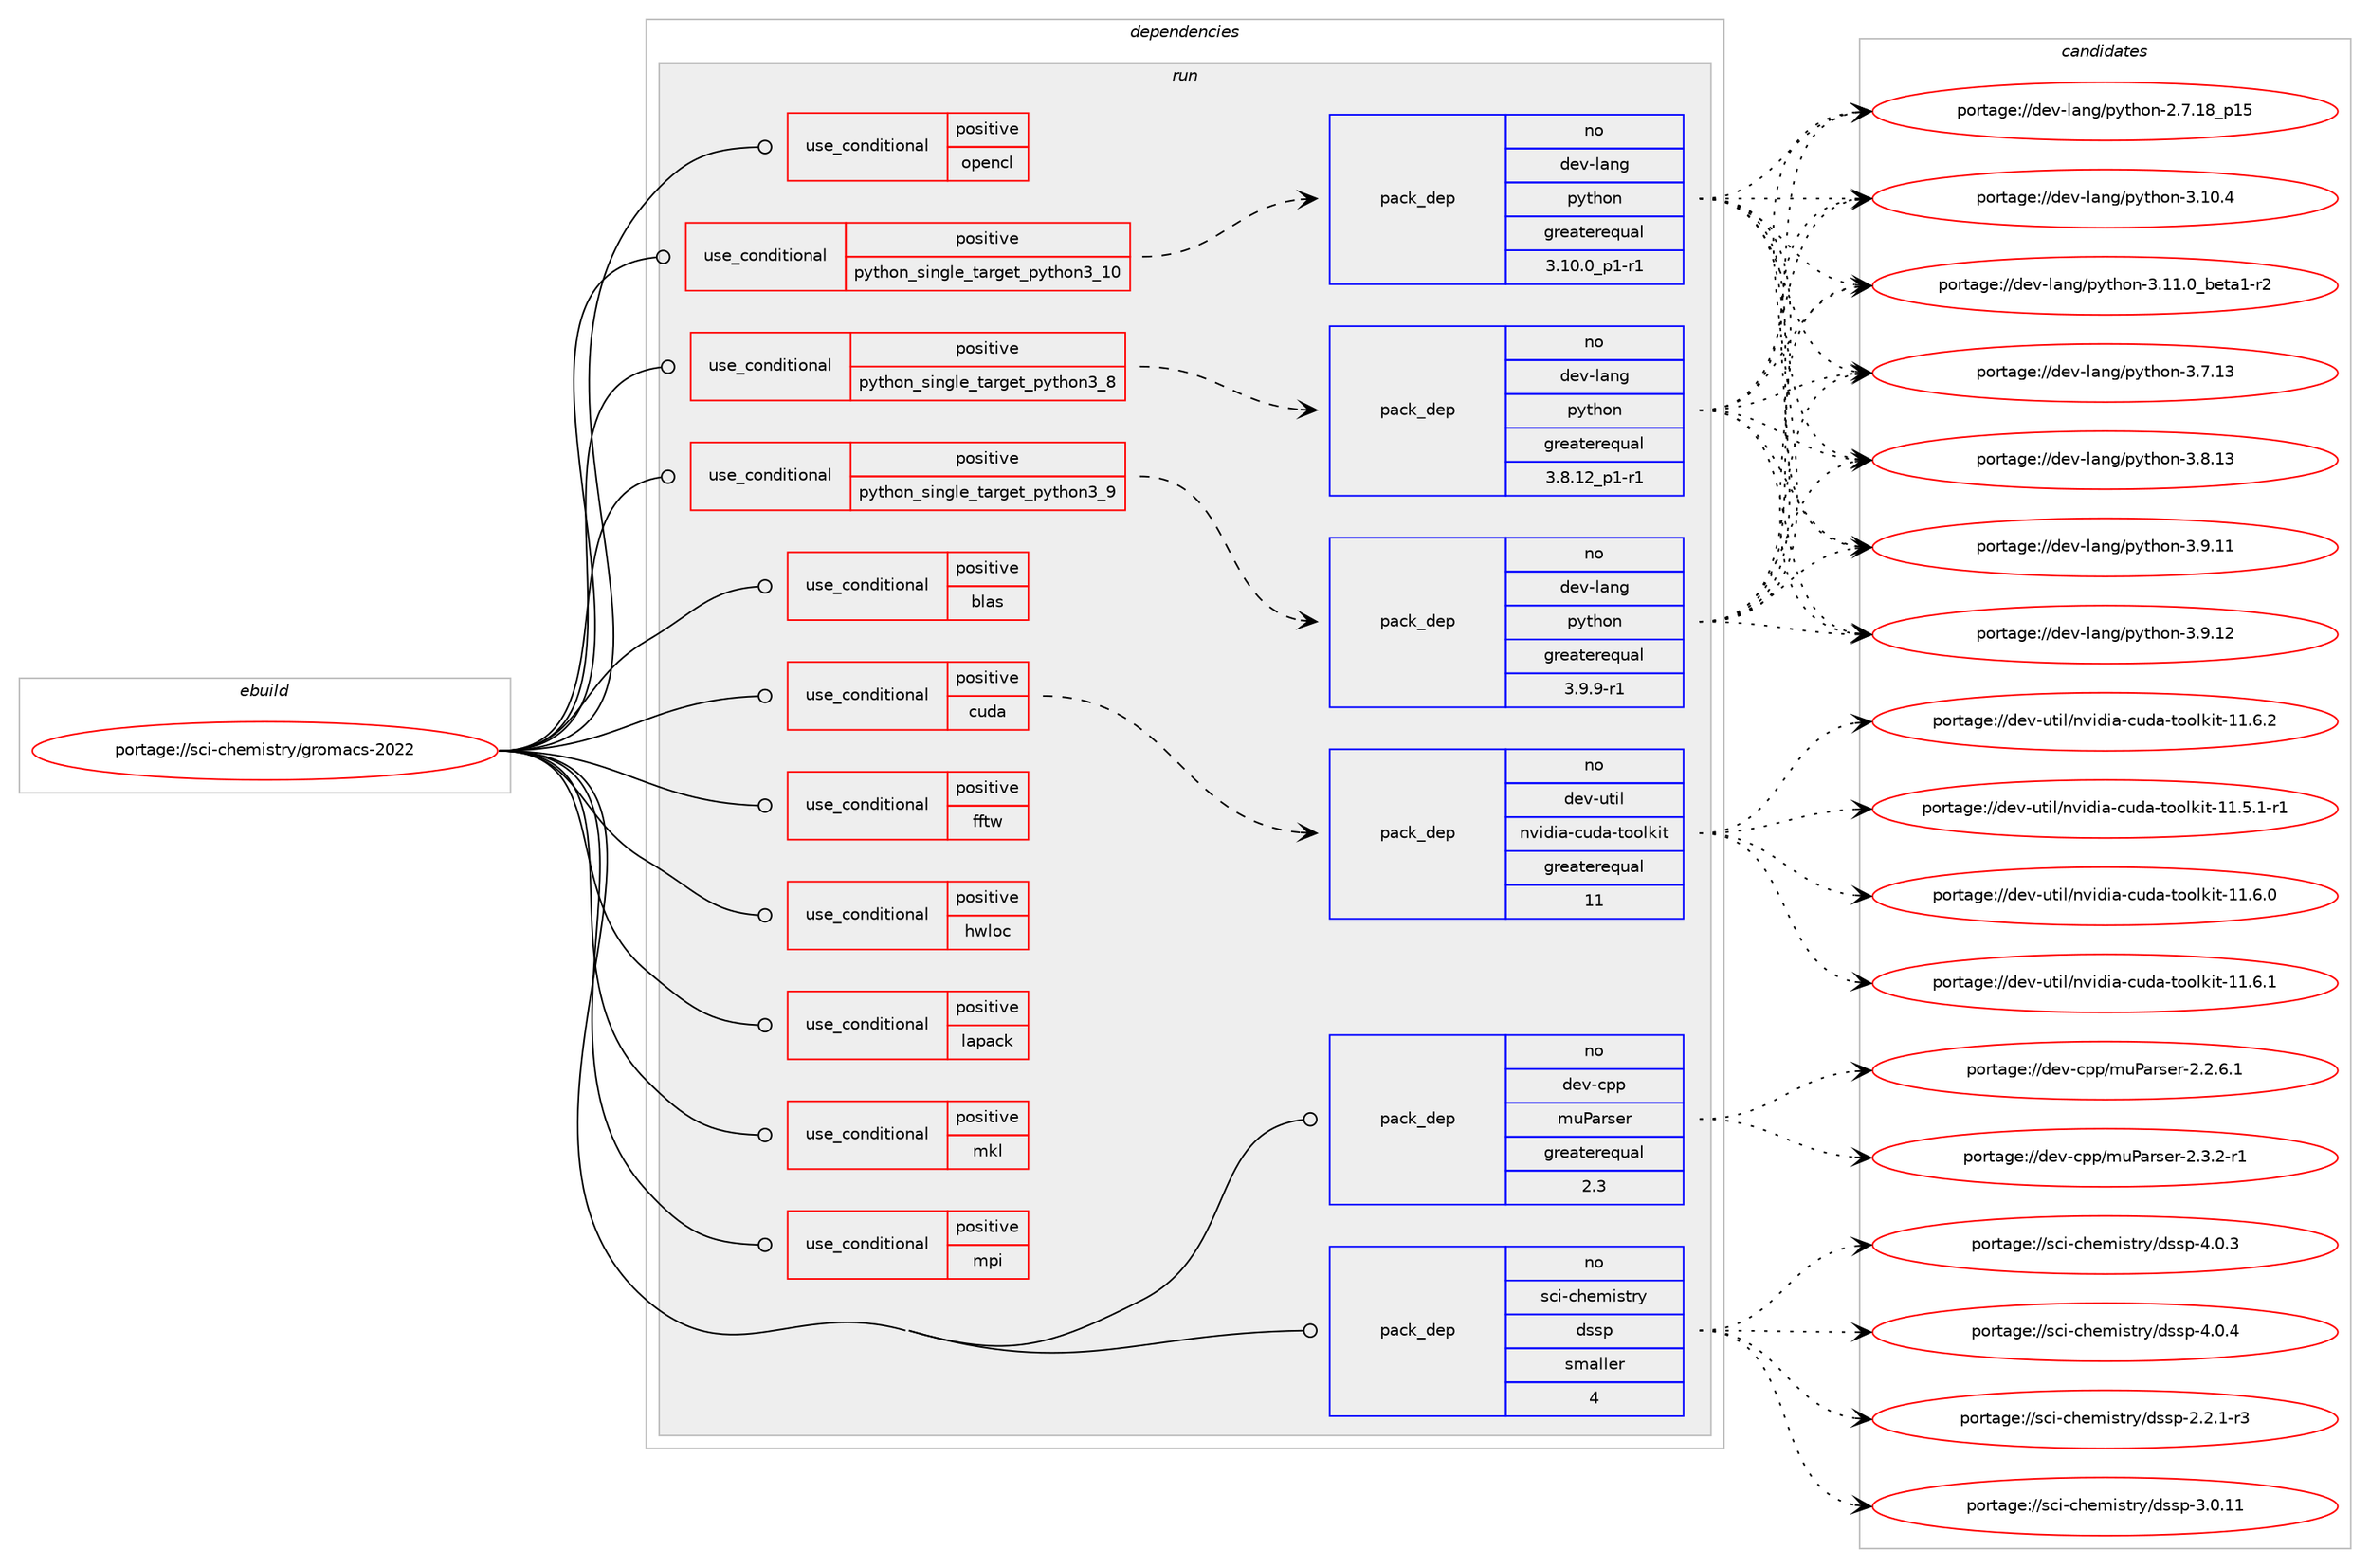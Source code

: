 digraph prolog {

# *************
# Graph options
# *************

newrank=true;
concentrate=true;
compound=true;
graph [rankdir=LR,fontname=Helvetica,fontsize=10,ranksep=1.5];#, ranksep=2.5, nodesep=0.2];
edge  [arrowhead=vee];
node  [fontname=Helvetica,fontsize=10];

# **********
# The ebuild
# **********

subgraph cluster_leftcol {
color=gray;
rank=same;
label=<<i>ebuild</i>>;
id [label="portage://sci-chemistry/gromacs-2022", color=red, width=4, href="../sci-chemistry/gromacs-2022.svg"];
}

# ****************
# The dependencies
# ****************

subgraph cluster_midcol {
color=gray;
label=<<i>dependencies</i>>;
subgraph cluster_compile {
fillcolor="#eeeeee";
style=filled;
label=<<i>compile</i>>;
}
subgraph cluster_compileandrun {
fillcolor="#eeeeee";
style=filled;
label=<<i>compile and run</i>>;
}
subgraph cluster_run {
fillcolor="#eeeeee";
style=filled;
label=<<i>run</i>>;
subgraph cond328 {
dependency407 [label=<<TABLE BORDER="0" CELLBORDER="1" CELLSPACING="0" CELLPADDING="4"><TR><TD ROWSPAN="3" CELLPADDING="10">use_conditional</TD></TR><TR><TD>positive</TD></TR><TR><TD>blas</TD></TR></TABLE>>, shape=none, color=red];
# *** BEGIN UNKNOWN DEPENDENCY TYPE (TODO) ***
# dependency407 -> package_dependency(portage://sci-chemistry/gromacs-2022,run,no,virtual,blas,none,[,,],[],[])
# *** END UNKNOWN DEPENDENCY TYPE (TODO) ***

}
id:e -> dependency407:w [weight=20,style="solid",arrowhead="odot"];
subgraph cond329 {
dependency408 [label=<<TABLE BORDER="0" CELLBORDER="1" CELLSPACING="0" CELLPADDING="4"><TR><TD ROWSPAN="3" CELLPADDING="10">use_conditional</TD></TR><TR><TD>positive</TD></TR><TR><TD>cuda</TD></TR></TABLE>>, shape=none, color=red];
subgraph pack79 {
dependency409 [label=<<TABLE BORDER="0" CELLBORDER="1" CELLSPACING="0" CELLPADDING="4" WIDTH="220"><TR><TD ROWSPAN="6" CELLPADDING="30">pack_dep</TD></TR><TR><TD WIDTH="110">no</TD></TR><TR><TD>dev-util</TD></TR><TR><TD>nvidia-cuda-toolkit</TD></TR><TR><TD>greaterequal</TD></TR><TR><TD>11</TD></TR></TABLE>>, shape=none, color=blue];
}
dependency408:e -> dependency409:w [weight=20,style="dashed",arrowhead="vee"];
}
id:e -> dependency408:w [weight=20,style="solid",arrowhead="odot"];
subgraph cond330 {
dependency410 [label=<<TABLE BORDER="0" CELLBORDER="1" CELLSPACING="0" CELLPADDING="4"><TR><TD ROWSPAN="3" CELLPADDING="10">use_conditional</TD></TR><TR><TD>positive</TD></TR><TR><TD>fftw</TD></TR></TABLE>>, shape=none, color=red];
# *** BEGIN UNKNOWN DEPENDENCY TYPE (TODO) ***
# dependency410 -> package_dependency(portage://sci-chemistry/gromacs-2022,run,no,sci-libs,fftw,none,[,,],[slot(3.0),equal],[])
# *** END UNKNOWN DEPENDENCY TYPE (TODO) ***

}
id:e -> dependency410:w [weight=20,style="solid",arrowhead="odot"];
subgraph cond331 {
dependency411 [label=<<TABLE BORDER="0" CELLBORDER="1" CELLSPACING="0" CELLPADDING="4"><TR><TD ROWSPAN="3" CELLPADDING="10">use_conditional</TD></TR><TR><TD>positive</TD></TR><TR><TD>hwloc</TD></TR></TABLE>>, shape=none, color=red];
# *** BEGIN UNKNOWN DEPENDENCY TYPE (TODO) ***
# dependency411 -> package_dependency(portage://sci-chemistry/gromacs-2022,run,no,sys-apps,hwloc,none,[,,],any_same_slot,[])
# *** END UNKNOWN DEPENDENCY TYPE (TODO) ***

}
id:e -> dependency411:w [weight=20,style="solid",arrowhead="odot"];
subgraph cond332 {
dependency412 [label=<<TABLE BORDER="0" CELLBORDER="1" CELLSPACING="0" CELLPADDING="4"><TR><TD ROWSPAN="3" CELLPADDING="10">use_conditional</TD></TR><TR><TD>positive</TD></TR><TR><TD>lapack</TD></TR></TABLE>>, shape=none, color=red];
# *** BEGIN UNKNOWN DEPENDENCY TYPE (TODO) ***
# dependency412 -> package_dependency(portage://sci-chemistry/gromacs-2022,run,no,virtual,lapack,none,[,,],[],[])
# *** END UNKNOWN DEPENDENCY TYPE (TODO) ***

}
id:e -> dependency412:w [weight=20,style="solid",arrowhead="odot"];
subgraph cond333 {
dependency413 [label=<<TABLE BORDER="0" CELLBORDER="1" CELLSPACING="0" CELLPADDING="4"><TR><TD ROWSPAN="3" CELLPADDING="10">use_conditional</TD></TR><TR><TD>positive</TD></TR><TR><TD>mkl</TD></TR></TABLE>>, shape=none, color=red];
# *** BEGIN UNKNOWN DEPENDENCY TYPE (TODO) ***
# dependency413 -> package_dependency(portage://sci-chemistry/gromacs-2022,run,no,sci-libs,mkl,none,[,,],[],[])
# *** END UNKNOWN DEPENDENCY TYPE (TODO) ***

}
id:e -> dependency413:w [weight=20,style="solid",arrowhead="odot"];
subgraph cond334 {
dependency414 [label=<<TABLE BORDER="0" CELLBORDER="1" CELLSPACING="0" CELLPADDING="4"><TR><TD ROWSPAN="3" CELLPADDING="10">use_conditional</TD></TR><TR><TD>positive</TD></TR><TR><TD>mpi</TD></TR></TABLE>>, shape=none, color=red];
# *** BEGIN UNKNOWN DEPENDENCY TYPE (TODO) ***
# dependency414 -> package_dependency(portage://sci-chemistry/gromacs-2022,run,no,virtual,mpi,none,[,,],[],[use(enable(cxx),none)])
# *** END UNKNOWN DEPENDENCY TYPE (TODO) ***

}
id:e -> dependency414:w [weight=20,style="solid",arrowhead="odot"];
subgraph cond335 {
dependency415 [label=<<TABLE BORDER="0" CELLBORDER="1" CELLSPACING="0" CELLPADDING="4"><TR><TD ROWSPAN="3" CELLPADDING="10">use_conditional</TD></TR><TR><TD>positive</TD></TR><TR><TD>opencl</TD></TR></TABLE>>, shape=none, color=red];
# *** BEGIN UNKNOWN DEPENDENCY TYPE (TODO) ***
# dependency415 -> package_dependency(portage://sci-chemistry/gromacs-2022,run,no,virtual,opencl,none,[,,],[],[])
# *** END UNKNOWN DEPENDENCY TYPE (TODO) ***

}
id:e -> dependency415:w [weight=20,style="solid",arrowhead="odot"];
subgraph cond336 {
dependency416 [label=<<TABLE BORDER="0" CELLBORDER="1" CELLSPACING="0" CELLPADDING="4"><TR><TD ROWSPAN="3" CELLPADDING="10">use_conditional</TD></TR><TR><TD>positive</TD></TR><TR><TD>python_single_target_python3_10</TD></TR></TABLE>>, shape=none, color=red];
subgraph pack80 {
dependency417 [label=<<TABLE BORDER="0" CELLBORDER="1" CELLSPACING="0" CELLPADDING="4" WIDTH="220"><TR><TD ROWSPAN="6" CELLPADDING="30">pack_dep</TD></TR><TR><TD WIDTH="110">no</TD></TR><TR><TD>dev-lang</TD></TR><TR><TD>python</TD></TR><TR><TD>greaterequal</TD></TR><TR><TD>3.10.0_p1-r1</TD></TR></TABLE>>, shape=none, color=blue];
}
dependency416:e -> dependency417:w [weight=20,style="dashed",arrowhead="vee"];
}
id:e -> dependency416:w [weight=20,style="solid",arrowhead="odot"];
subgraph cond337 {
dependency418 [label=<<TABLE BORDER="0" CELLBORDER="1" CELLSPACING="0" CELLPADDING="4"><TR><TD ROWSPAN="3" CELLPADDING="10">use_conditional</TD></TR><TR><TD>positive</TD></TR><TR><TD>python_single_target_python3_8</TD></TR></TABLE>>, shape=none, color=red];
subgraph pack81 {
dependency419 [label=<<TABLE BORDER="0" CELLBORDER="1" CELLSPACING="0" CELLPADDING="4" WIDTH="220"><TR><TD ROWSPAN="6" CELLPADDING="30">pack_dep</TD></TR><TR><TD WIDTH="110">no</TD></TR><TR><TD>dev-lang</TD></TR><TR><TD>python</TD></TR><TR><TD>greaterequal</TD></TR><TR><TD>3.8.12_p1-r1</TD></TR></TABLE>>, shape=none, color=blue];
}
dependency418:e -> dependency419:w [weight=20,style="dashed",arrowhead="vee"];
}
id:e -> dependency418:w [weight=20,style="solid",arrowhead="odot"];
subgraph cond338 {
dependency420 [label=<<TABLE BORDER="0" CELLBORDER="1" CELLSPACING="0" CELLPADDING="4"><TR><TD ROWSPAN="3" CELLPADDING="10">use_conditional</TD></TR><TR><TD>positive</TD></TR><TR><TD>python_single_target_python3_9</TD></TR></TABLE>>, shape=none, color=red];
subgraph pack82 {
dependency421 [label=<<TABLE BORDER="0" CELLBORDER="1" CELLSPACING="0" CELLPADDING="4" WIDTH="220"><TR><TD ROWSPAN="6" CELLPADDING="30">pack_dep</TD></TR><TR><TD WIDTH="110">no</TD></TR><TR><TD>dev-lang</TD></TR><TR><TD>python</TD></TR><TR><TD>greaterequal</TD></TR><TR><TD>3.9.9-r1</TD></TR></TABLE>>, shape=none, color=blue];
}
dependency420:e -> dependency421:w [weight=20,style="dashed",arrowhead="vee"];
}
id:e -> dependency420:w [weight=20,style="solid",arrowhead="odot"];
subgraph pack83 {
dependency422 [label=<<TABLE BORDER="0" CELLBORDER="1" CELLSPACING="0" CELLPADDING="4" WIDTH="220"><TR><TD ROWSPAN="6" CELLPADDING="30">pack_dep</TD></TR><TR><TD WIDTH="110">no</TD></TR><TR><TD>dev-cpp</TD></TR><TR><TD>muParser</TD></TR><TR><TD>greaterequal</TD></TR><TR><TD>2.3</TD></TR></TABLE>>, shape=none, color=blue];
}
id:e -> dependency422:w [weight=20,style="solid",arrowhead="odot"];
subgraph pack84 {
dependency423 [label=<<TABLE BORDER="0" CELLBORDER="1" CELLSPACING="0" CELLPADDING="4" WIDTH="220"><TR><TD ROWSPAN="6" CELLPADDING="30">pack_dep</TD></TR><TR><TD WIDTH="110">no</TD></TR><TR><TD>sci-chemistry</TD></TR><TR><TD>dssp</TD></TR><TR><TD>smaller</TD></TR><TR><TD>4</TD></TR></TABLE>>, shape=none, color=blue];
}
id:e -> dependency423:w [weight=20,style="solid",arrowhead="odot"];
# *** BEGIN UNKNOWN DEPENDENCY TYPE (TODO) ***
# id -> package_dependency(portage://sci-chemistry/gromacs-2022,run,no,sci-libs,lmfit,none,[,,],any_same_slot,[])
# *** END UNKNOWN DEPENDENCY TYPE (TODO) ***

}
}

# **************
# The candidates
# **************

subgraph cluster_choices {
rank=same;
color=gray;
label=<<i>candidates</i>>;

subgraph choice79 {
color=black;
nodesep=1;
choice10010111845117116105108471101181051001059745991171009745116111111108107105116454949465346494511449 [label="portage://dev-util/nvidia-cuda-toolkit-11.5.1-r1", color=red, width=4,href="../dev-util/nvidia-cuda-toolkit-11.5.1-r1.svg"];
choice1001011184511711610510847110118105100105974599117100974511611111110810710511645494946544648 [label="portage://dev-util/nvidia-cuda-toolkit-11.6.0", color=red, width=4,href="../dev-util/nvidia-cuda-toolkit-11.6.0.svg"];
choice1001011184511711610510847110118105100105974599117100974511611111110810710511645494946544649 [label="portage://dev-util/nvidia-cuda-toolkit-11.6.1", color=red, width=4,href="../dev-util/nvidia-cuda-toolkit-11.6.1.svg"];
choice1001011184511711610510847110118105100105974599117100974511611111110810710511645494946544650 [label="portage://dev-util/nvidia-cuda-toolkit-11.6.2", color=red, width=4,href="../dev-util/nvidia-cuda-toolkit-11.6.2.svg"];
dependency409:e -> choice10010111845117116105108471101181051001059745991171009745116111111108107105116454949465346494511449:w [style=dotted,weight="100"];
dependency409:e -> choice1001011184511711610510847110118105100105974599117100974511611111110810710511645494946544648:w [style=dotted,weight="100"];
dependency409:e -> choice1001011184511711610510847110118105100105974599117100974511611111110810710511645494946544649:w [style=dotted,weight="100"];
dependency409:e -> choice1001011184511711610510847110118105100105974599117100974511611111110810710511645494946544650:w [style=dotted,weight="100"];
}
subgraph choice80 {
color=black;
nodesep=1;
choice10010111845108971101034711212111610411111045504655464956951124953 [label="portage://dev-lang/python-2.7.18_p15", color=red, width=4,href="../dev-lang/python-2.7.18_p15.svg"];
choice10010111845108971101034711212111610411111045514649484652 [label="portage://dev-lang/python-3.10.4", color=red, width=4,href="../dev-lang/python-3.10.4.svg"];
choice10010111845108971101034711212111610411111045514649494648959810111697494511450 [label="portage://dev-lang/python-3.11.0_beta1-r2", color=red, width=4,href="../dev-lang/python-3.11.0_beta1-r2.svg"];
choice10010111845108971101034711212111610411111045514655464951 [label="portage://dev-lang/python-3.7.13", color=red, width=4,href="../dev-lang/python-3.7.13.svg"];
choice10010111845108971101034711212111610411111045514656464951 [label="portage://dev-lang/python-3.8.13", color=red, width=4,href="../dev-lang/python-3.8.13.svg"];
choice10010111845108971101034711212111610411111045514657464949 [label="portage://dev-lang/python-3.9.11", color=red, width=4,href="../dev-lang/python-3.9.11.svg"];
choice10010111845108971101034711212111610411111045514657464950 [label="portage://dev-lang/python-3.9.12", color=red, width=4,href="../dev-lang/python-3.9.12.svg"];
dependency417:e -> choice10010111845108971101034711212111610411111045504655464956951124953:w [style=dotted,weight="100"];
dependency417:e -> choice10010111845108971101034711212111610411111045514649484652:w [style=dotted,weight="100"];
dependency417:e -> choice10010111845108971101034711212111610411111045514649494648959810111697494511450:w [style=dotted,weight="100"];
dependency417:e -> choice10010111845108971101034711212111610411111045514655464951:w [style=dotted,weight="100"];
dependency417:e -> choice10010111845108971101034711212111610411111045514656464951:w [style=dotted,weight="100"];
dependency417:e -> choice10010111845108971101034711212111610411111045514657464949:w [style=dotted,weight="100"];
dependency417:e -> choice10010111845108971101034711212111610411111045514657464950:w [style=dotted,weight="100"];
}
subgraph choice81 {
color=black;
nodesep=1;
choice10010111845108971101034711212111610411111045504655464956951124953 [label="portage://dev-lang/python-2.7.18_p15", color=red, width=4,href="../dev-lang/python-2.7.18_p15.svg"];
choice10010111845108971101034711212111610411111045514649484652 [label="portage://dev-lang/python-3.10.4", color=red, width=4,href="../dev-lang/python-3.10.4.svg"];
choice10010111845108971101034711212111610411111045514649494648959810111697494511450 [label="portage://dev-lang/python-3.11.0_beta1-r2", color=red, width=4,href="../dev-lang/python-3.11.0_beta1-r2.svg"];
choice10010111845108971101034711212111610411111045514655464951 [label="portage://dev-lang/python-3.7.13", color=red, width=4,href="../dev-lang/python-3.7.13.svg"];
choice10010111845108971101034711212111610411111045514656464951 [label="portage://dev-lang/python-3.8.13", color=red, width=4,href="../dev-lang/python-3.8.13.svg"];
choice10010111845108971101034711212111610411111045514657464949 [label="portage://dev-lang/python-3.9.11", color=red, width=4,href="../dev-lang/python-3.9.11.svg"];
choice10010111845108971101034711212111610411111045514657464950 [label="portage://dev-lang/python-3.9.12", color=red, width=4,href="../dev-lang/python-3.9.12.svg"];
dependency419:e -> choice10010111845108971101034711212111610411111045504655464956951124953:w [style=dotted,weight="100"];
dependency419:e -> choice10010111845108971101034711212111610411111045514649484652:w [style=dotted,weight="100"];
dependency419:e -> choice10010111845108971101034711212111610411111045514649494648959810111697494511450:w [style=dotted,weight="100"];
dependency419:e -> choice10010111845108971101034711212111610411111045514655464951:w [style=dotted,weight="100"];
dependency419:e -> choice10010111845108971101034711212111610411111045514656464951:w [style=dotted,weight="100"];
dependency419:e -> choice10010111845108971101034711212111610411111045514657464949:w [style=dotted,weight="100"];
dependency419:e -> choice10010111845108971101034711212111610411111045514657464950:w [style=dotted,weight="100"];
}
subgraph choice82 {
color=black;
nodesep=1;
choice10010111845108971101034711212111610411111045504655464956951124953 [label="portage://dev-lang/python-2.7.18_p15", color=red, width=4,href="../dev-lang/python-2.7.18_p15.svg"];
choice10010111845108971101034711212111610411111045514649484652 [label="portage://dev-lang/python-3.10.4", color=red, width=4,href="../dev-lang/python-3.10.4.svg"];
choice10010111845108971101034711212111610411111045514649494648959810111697494511450 [label="portage://dev-lang/python-3.11.0_beta1-r2", color=red, width=4,href="../dev-lang/python-3.11.0_beta1-r2.svg"];
choice10010111845108971101034711212111610411111045514655464951 [label="portage://dev-lang/python-3.7.13", color=red, width=4,href="../dev-lang/python-3.7.13.svg"];
choice10010111845108971101034711212111610411111045514656464951 [label="portage://dev-lang/python-3.8.13", color=red, width=4,href="../dev-lang/python-3.8.13.svg"];
choice10010111845108971101034711212111610411111045514657464949 [label="portage://dev-lang/python-3.9.11", color=red, width=4,href="../dev-lang/python-3.9.11.svg"];
choice10010111845108971101034711212111610411111045514657464950 [label="portage://dev-lang/python-3.9.12", color=red, width=4,href="../dev-lang/python-3.9.12.svg"];
dependency421:e -> choice10010111845108971101034711212111610411111045504655464956951124953:w [style=dotted,weight="100"];
dependency421:e -> choice10010111845108971101034711212111610411111045514649484652:w [style=dotted,weight="100"];
dependency421:e -> choice10010111845108971101034711212111610411111045514649494648959810111697494511450:w [style=dotted,weight="100"];
dependency421:e -> choice10010111845108971101034711212111610411111045514655464951:w [style=dotted,weight="100"];
dependency421:e -> choice10010111845108971101034711212111610411111045514656464951:w [style=dotted,weight="100"];
dependency421:e -> choice10010111845108971101034711212111610411111045514657464949:w [style=dotted,weight="100"];
dependency421:e -> choice10010111845108971101034711212111610411111045514657464950:w [style=dotted,weight="100"];
}
subgraph choice83 {
color=black;
nodesep=1;
choice10010111845991121124710911780971141151011144550465046544649 [label="portage://dev-cpp/muParser-2.2.6.1", color=red, width=4,href="../dev-cpp/muParser-2.2.6.1.svg"];
choice10010111845991121124710911780971141151011144550465146504511449 [label="portage://dev-cpp/muParser-2.3.2-r1", color=red, width=4,href="../dev-cpp/muParser-2.3.2-r1.svg"];
dependency422:e -> choice10010111845991121124710911780971141151011144550465046544649:w [style=dotted,weight="100"];
dependency422:e -> choice10010111845991121124710911780971141151011144550465146504511449:w [style=dotted,weight="100"];
}
subgraph choice84 {
color=black;
nodesep=1;
choice115991054599104101109105115116114121471001151151124550465046494511451 [label="portage://sci-chemistry/dssp-2.2.1-r3", color=red, width=4,href="../sci-chemistry/dssp-2.2.1-r3.svg"];
choice1159910545991041011091051151161141214710011511511245514648464949 [label="portage://sci-chemistry/dssp-3.0.11", color=red, width=4,href="../sci-chemistry/dssp-3.0.11.svg"];
choice11599105459910410110910511511611412147100115115112455246484651 [label="portage://sci-chemistry/dssp-4.0.3", color=red, width=4,href="../sci-chemistry/dssp-4.0.3.svg"];
choice11599105459910410110910511511611412147100115115112455246484652 [label="portage://sci-chemistry/dssp-4.0.4", color=red, width=4,href="../sci-chemistry/dssp-4.0.4.svg"];
dependency423:e -> choice115991054599104101109105115116114121471001151151124550465046494511451:w [style=dotted,weight="100"];
dependency423:e -> choice1159910545991041011091051151161141214710011511511245514648464949:w [style=dotted,weight="100"];
dependency423:e -> choice11599105459910410110910511511611412147100115115112455246484651:w [style=dotted,weight="100"];
dependency423:e -> choice11599105459910410110910511511611412147100115115112455246484652:w [style=dotted,weight="100"];
}
}

}
